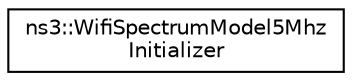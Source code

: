 digraph "Graphical Class Hierarchy"
{
 // LATEX_PDF_SIZE
  edge [fontname="Helvetica",fontsize="10",labelfontname="Helvetica",labelfontsize="10"];
  node [fontname="Helvetica",fontsize="10",shape=record];
  rankdir="LR";
  Node0 [label="ns3::WifiSpectrumModel5Mhz\lInitializer",height=0.2,width=0.4,color="black", fillcolor="white", style="filled",URL="$classns3_1_1_wifi_spectrum_model5_mhz_initializer.html",tooltip="Static class to initialize the values for the 2.4 GHz Wi-Fi spectrum model."];
}
